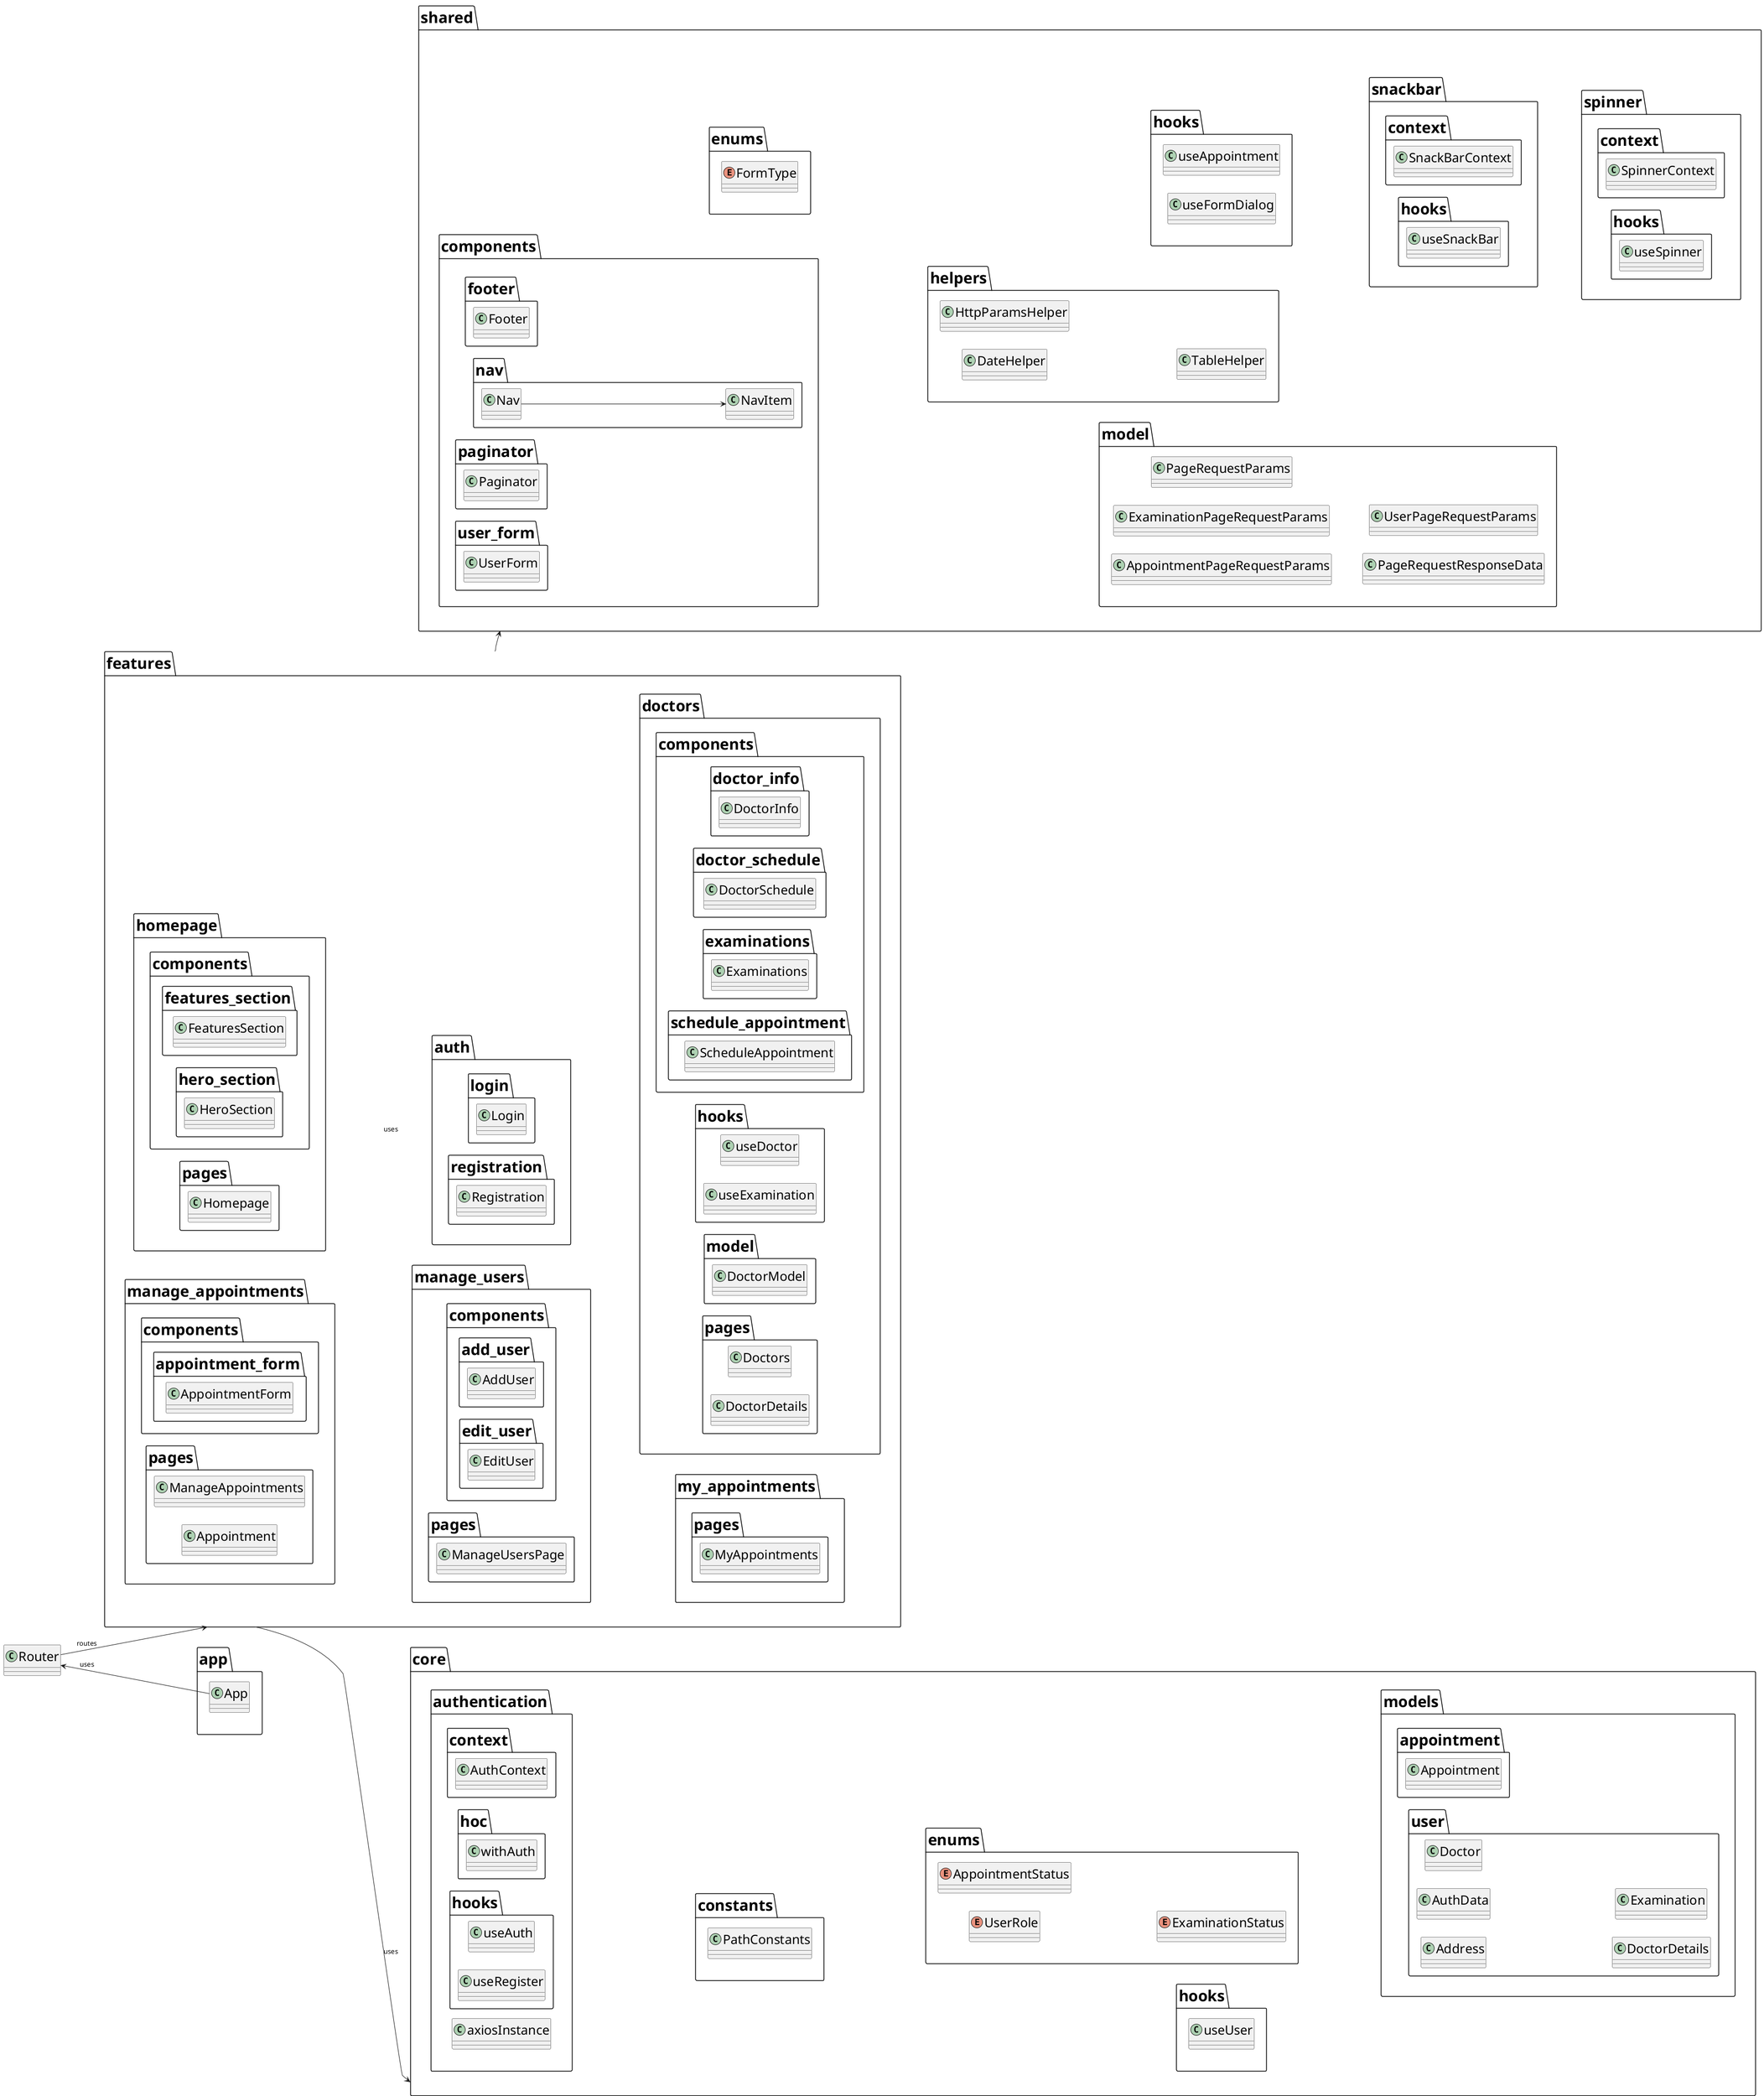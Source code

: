 @startuml
skinparam classAttributeIconSize 0
skinparam wrapWidth 180
skinparam maxMessageSize 180

skinparam class {
    AttributeFontSize 25
    FontSize 25

}

skinparam package {
    AttributeFontSize 30
    FontSize 30

}

' Set page size to A4 vertical with margins
skinparam page {
    size A4
    orientation portrait
    margin 10
}

' Use vertical layout for overall structure
top to bottom direction

package features {
    ' First column
    package homepage {
        package components {
            package features_section {
                class FeaturesSection
            }
            package hero_section {
                class HeroSection
            }
        }
        package pages {
            class Homepage
        }
    }

    package auth {
        package login {
            class Login
        }
        package registration {
            class Registration
        }
    }

    package doctors {
        package components {
            package doctor_info {
                class DoctorInfo
            }
            package doctor_schedule {
                class DoctorSchedule
            }
            package examinations {
                class Examinations
            }
            package schedule_appointment {
                class ScheduleAppointment
            }
        }
        package hooks {
            class useDoctor
            class useExamination
        }
        package model {
            class DoctorModel
        }
        package pages {
            class Doctors
            class DoctorDetails
        }
    }

    ' Hidden line to create space for second column and align homepage with manage_appointments
    homepage -[hidden]right-> manage_appointments

    ' Second column
    package manage_appointments {
        package components {
            package appointment_form {
                class AppointmentForm
            }
        }
        package pages {
            class ManageAppointments
            class Appointment
        }
    }

    package manage_users {
        package components {
            package add_user {
                class AddUser
            }
            package edit_user {
                class EditUser
            }
        }
        package pages {
            class ManageUsersPage
        }
    }

    package my_appointments {
        package pages {
            class MyAppointments
        }
    }

    ' Align columns
    homepage -[hidden]down-> auth
    auth -[hidden]down-> doctors

    manage_appointments -[hidden]down-> manage_users
    manage_users -[hidden]down-> my_appointments
}

package app {
    class App
}

class Router

package core {
    left to right direction

    package authentication {
        package context {
            class AuthContext
        }
        package hoc {
            class withAuth
        }
        package hooks {
            class useAuth
            class useRegister
        }
        class axiosInstance
    }

    package constants {
        class PathConstants
    }

    package enums {
        enum UserRole
        enum AppointmentStatus
        enum ExaminationStatus
    }

    package hooks {
        class useUser
    }

    package models {
        package appointment {
            class Appointment
        }
        package user {
            class Address
            class AuthData
            class Doctor
            class DoctorDetails
            class Examination
        }
    }

    authentication -[hidden]-> constants
    authentication -[hidden]-> enums
    authentication -[hidden]-> hooks
    authentication -[hidden]-> models
    constants -[hidden]-> enums
    constants -[hidden]-> hooks
    constants -[hidden]-> models
    enums -[hidden]-> hooks
    enums -[hidden]-> models
    hooks -[hidden]-> models
}

package shared {
    left to right direction

    package components {
        package footer {
            class Footer
        }
        package nav {
            class Nav
            class NavItem
        }
        package paginator {
            class Paginator
        }
        package user_form {
            class UserForm
        }
    }

    package enums {
        enum FormType
    }

    package helpers {
        class DateHelper
        class HttpParamsHelper
        class TableHelper
    }

    package hooks {
        class useAppointment
        class useFormDialog
    }

    package model {
        class AppointmentPageRequestParams
        class ExaminationPageRequestParams
        class PageRequestParams
        class PageRequestResponseData
        class UserPageRequestParams
    }

    package snackbar {
        package context {
            class SnackBarContext
        }
        package hooks {
            class useSnackBar
        }
    }

    package spinner {
        package context {
            class SpinnerContext
        }
        package hooks {
            class useSpinner
        }
    }

    components -[hidden]-> enums
    components -[hidden]-> helpers
    components -[hidden]-> hooks
    components -[hidden]-> model
    components -[hidden]-> snackbar
    components -[hidden]-> spinner
    enums -[hidden]-> helpers
    enums -[hidden]-> hooks
    enums -[hidden]-> model
    enums -[hidden]-> snackbar
    enums -[hidden]-> spinner
    helpers -[hidden]-> hooks
    helpers -[hidden]-> model
    helpers -[hidden]-> snackbar
    helpers -[hidden]-> spinner
    hooks -[hidden]-> model
    hooks -[hidden]-> snackbar
    hooks -[hidden]-> spinner
    model -[hidden]-> snackbar
    model -[hidden]-> spinner
    snackbar -[hidden]-> spinner
}
App --> Router : uses

Nav --> NavItem

Router --> features : routes

features --> core : uses
features --> shared : uses

features -[hidden]down-> app
app -[hidden]down-> core

@enduml
